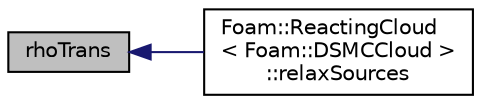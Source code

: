 digraph "rhoTrans"
{
  bgcolor="transparent";
  edge [fontname="Helvetica",fontsize="10",labelfontname="Helvetica",labelfontsize="10"];
  node [fontname="Helvetica",fontsize="10",shape=record];
  rankdir="LR";
  Node37 [label="rhoTrans",height=0.2,width=0.4,color="black", fillcolor="grey75", style="filled", fontcolor="black"];
  Node37 -> Node38 [dir="back",color="midnightblue",fontsize="10",style="solid",fontname="Helvetica"];
  Node38 [label="Foam::ReactingCloud\l\< Foam::DSMCCloud \>\l::relaxSources",height=0.2,width=0.4,color="black",URL="$a24941.html#aad77979b03617aa35ab14baf646a795b",tooltip="Apply relaxation to (steady state) cloud sources. "];
}
